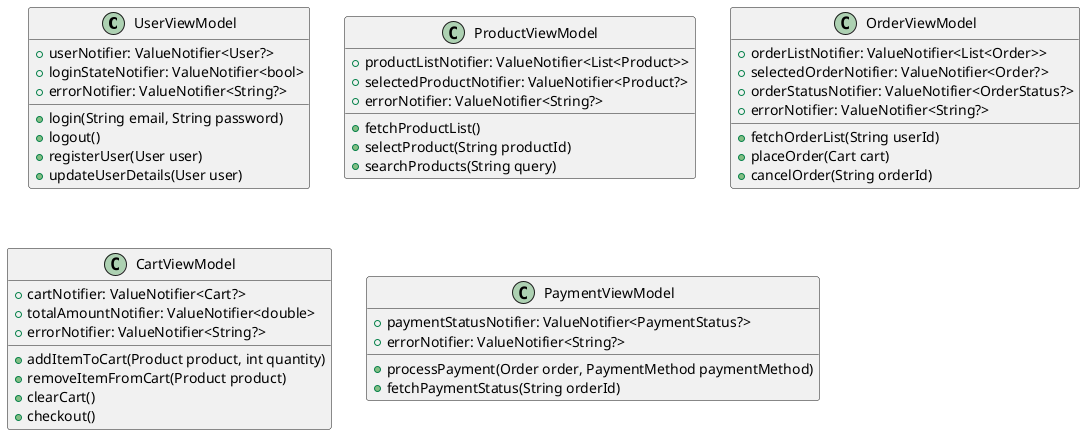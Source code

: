 @startuml urbanstore
' ----------
' ViewModel
' ----------
' ----------
' ユーザー関連ViewModel
' ----------
class UserViewModel {
    ' ログイン中のユーザー情報を保持するValueNotifier
    + userNotifier: ValueNotifier<User?>
    ' ログイン状態を示すValueNotifier
    + loginStateNotifier: ValueNotifier<bool>
    ' エラーメッセージを保持するValueNotifier
    + errorNotifier: ValueNotifier<String?>
    ' ユーザー状態のログイン処理を行い、成功または失敗をValueNotifierで通知
    + login(String email, String password)
    ' ユーザーログアウト処理を行い、ログイン状態を更新
    + logout()
    ' 新規ユーザーを登録する
    + registerUser(User user)
    ' ユーザー情報を更新する
    + updateUserDetails(User user)
}
' ----------
' 商品関連ViewModel
' ----------
class ProductViewModel {
    ' 商品リストを保持するValueNotifier
    + productListNotifier: ValueNotifier<List<Product>>
    ' 選択された商品の詳細を保持するValueNotifier
    + selectedProductNotifier: ValueNotifier<Product?>
    ' エラーメッセージを保持するValueNotifier
    + errorNotifier: ValueNotifier<String?>
    ' 商品リストを取得し、ValueNotifierに更新
    + fetchProductList()
    ' 指定された商品IDに基づき、商品詳細を取得してValueNotifierに更新
    + selectProduct(String productId)
    ' 検索クエリに基づき、商品をフィルタリング
    + searchProducts(String query)
}
' ----------
' 注文関連ViewModel
' ----------
class OrderViewModel {
    ' ユーザーの注文リストを保持するValueNotifier
    + orderListNotifier: ValueNotifier<List<Order>>
    ' 選択された注文の詳細を保持するValueNotifier 
    + selectedOrderNotifier: ValueNotifier<Order?>
    ' 注文ステータスを保持するValueNotifier 
    + orderStatusNotifier: ValueNotifier<OrderStatus?>
    ' エラーメッセージを保持するValueNotifier
    + errorNotifier: ValueNotifier<String?>
    ' 指定されたユーザーIDに基づき、注文リストを取得 
    + fetchOrderList(String userId)
    ' カートの内容に基づき、注文を確定
    + placeOrder(Cart cart)
    ' 指定された注文をキャンセルし、ステータスを更新
    + cancelOrder(String orderId)
}
' ----------
' カート関連ViewModel
' ----------
class CartViewModel {
    ' ユーザーのカート情報を保持するValueNotifier
    + cartNotifier: ValueNotifier<Cart?>
    ' カート内の総額を保持するValueNotifier
    + totalAmountNotifier: ValueNotifier<double>
    ' エラーメッセージを保持するValueNotifier
    + errorNotifier: ValueNotifier<String?>
    ' 指定された商品をカートに追加
    + addItemToCart(Product product, int quantity)
    ' カートから指定された商品を削除
    + removeItemFromCart(Product product)
    ' カートをクリア
    + clearCart()
    ' カート内の商品を注文処理に進む
    + checkout()
}
' ----------
' 支払い関連ViewModel
' ----------
class PaymentViewModel {
    ' 支払いステータスを保持するValueNotifier
    + paymentStatusNotifier: ValueNotifier<PaymentStatus?>
    ' エラーメッセージを保持するValueNotifier
    + errorNotifier: ValueNotifier<String?>
    ' 指定された支払い方法で支払い処理を行う
    + processPayment(Order order, PaymentMethod paymentMethod)
    ' 指定された注文IDに基づき、支払いステータスを取得
    + fetchPaymentStatus(String orderId)
}

@enduml

